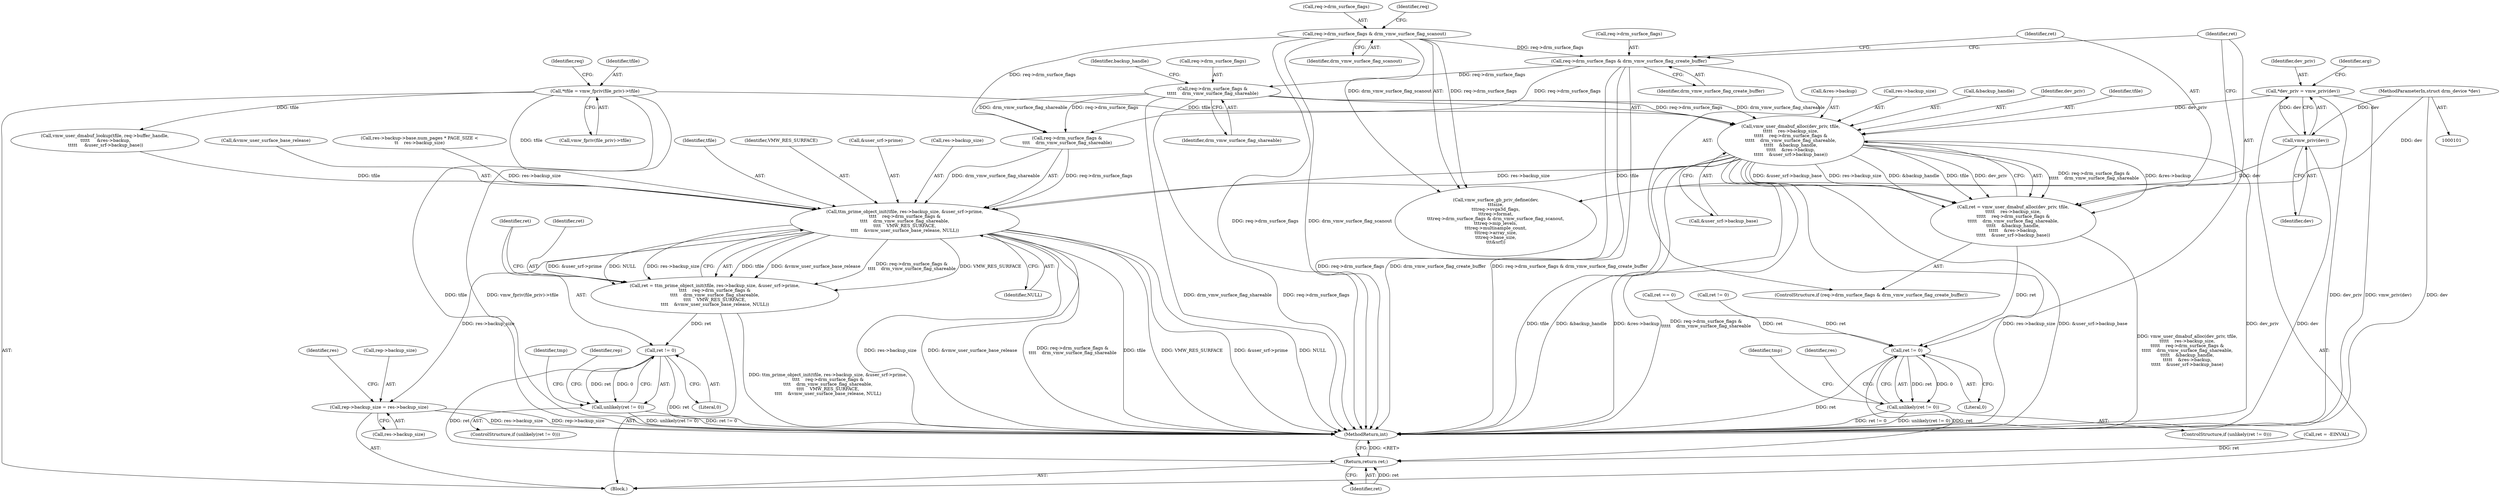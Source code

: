 digraph "0_linux_07678eca2cf9c9a18584e546c2b2a0d0c9a3150c@pointer" {
"1000314" [label="(Call,vmw_user_dmabuf_alloc(dev_priv, tfile,\n\t\t\t\t\t    res->backup_size,\n\t\t\t\t\t    req->drm_surface_flags &\n\t\t\t\t\t    drm_vmw_surface_flag_shareable,\n\t\t\t\t\t    &backup_handle,\n\t\t\t\t\t    &res->backup,\n\t\t\t\t\t    &user_srf->backup_base))"];
"1000107" [label="(Call,*dev_priv = vmw_priv(dev))"];
"1000109" [label="(Call,vmw_priv(dev))"];
"1000102" [label="(MethodParameterIn,struct drm_device *dev)"];
"1000136" [label="(Call,*tfile = vmw_fpriv(file_priv)->tfile)"];
"1000320" [label="(Call,req->drm_surface_flags &\n\t\t\t\t\t    drm_vmw_surface_flag_shareable)"];
"1000307" [label="(Call,req->drm_surface_flags & drm_vmw_surface_flag_create_buffer)"];
"1000192" [label="(Call,req->drm_surface_flags & drm_vmw_surface_flag_scanout)"];
"1000312" [label="(Call,ret = vmw_user_dmabuf_alloc(dev_priv, tfile,\n\t\t\t\t\t    res->backup_size,\n\t\t\t\t\t    req->drm_surface_flags &\n\t\t\t\t\t    drm_vmw_surface_flag_shareable,\n\t\t\t\t\t    &backup_handle,\n\t\t\t\t\t    &res->backup,\n\t\t\t\t\t    &user_srf->backup_base))"];
"1000337" [label="(Call,ret != 0)"];
"1000336" [label="(Call,unlikely(ret != 0))"];
"1000464" [label="(Return,return ret;)"];
"1000351" [label="(Call,ttm_prime_object_init(tfile, res->backup_size, &user_srf->prime,\n\t\t\t\t    req->drm_surface_flags &\n\t\t\t\t    drm_vmw_surface_flag_shareable,\n\t\t\t\t    VMW_RES_SURFACE,\n\t\t\t\t    &vmw_user_surface_base_release, NULL))"];
"1000349" [label="(Call,ret = ttm_prime_object_init(tfile, res->backup_size, &user_srf->prime,\n\t\t\t\t    req->drm_surface_flags &\n\t\t\t\t    drm_vmw_surface_flag_shareable,\n\t\t\t\t    VMW_RES_SURFACE,\n\t\t\t\t    &vmw_user_surface_base_release, NULL))"];
"1000371" [label="(Call,ret != 0)"];
"1000370" [label="(Call,unlikely(ret != 0))"];
"1000395" [label="(Call,rep->backup_size = res->backup_size)"];
"1000306" [label="(ControlStructure,if (req->drm_surface_flags & drm_vmw_surface_flag_create_buffer))"];
"1000193" [label="(Call,req->drm_surface_flags)"];
"1000138" [label="(Call,vmw_fpriv(file_priv)->tfile)"];
"1000346" [label="(Identifier,tmp)"];
"1000110" [label="(Identifier,dev)"];
"1000349" [label="(Call,ret = ttm_prime_object_init(tfile, res->backup_size, &user_srf->prime,\n\t\t\t\t    req->drm_surface_flags &\n\t\t\t\t    drm_vmw_surface_flag_shareable,\n\t\t\t\t    VMW_RES_SURFACE,\n\t\t\t\t    &vmw_user_surface_base_release, NULL))"];
"1000464" [label="(Return,return ret;)"];
"1000343" [label="(Identifier,res)"];
"1000313" [label="(Identifier,ret)"];
"1000276" [label="(Call,ret == 0)"];
"1000360" [label="(Call,req->drm_surface_flags &\n\t\t\t\t    drm_vmw_surface_flag_shareable)"];
"1000148" [label="(Identifier,req)"];
"1000107" [label="(Call,*dev_priv = vmw_priv(dev))"];
"1000183" [label="(Call,vmw_surface_gb_priv_define(dev,\n\t\t\tsize,\n\t\t\treq->svga3d_flags,\n\t\t\treq->format,\n\t\t\treq->drm_surface_flags & drm_vmw_surface_flag_scanout,\n\t\t\treq->mip_levels,\n\t\t\treq->multisample_count,\n\t\t\treq->array_size,\n\t\t\treq->base_size,\n\t\t\t&srf))"];
"1000317" [label="(Call,res->backup_size)"];
"1000372" [label="(Identifier,ret)"];
"1000239" [label="(Call,ret != 0)"];
"1000352" [label="(Identifier,tfile)"];
"1000326" [label="(Identifier,backup_handle)"];
"1000373" [label="(Literal,0)"];
"1000336" [label="(Call,unlikely(ret != 0))"];
"1000335" [label="(ControlStructure,if (unlikely(ret != 0)))"];
"1000399" [label="(Call,res->backup_size)"];
"1000105" [label="(Block,)"];
"1000365" [label="(Identifier,VMW_RES_SURFACE)"];
"1000324" [label="(Identifier,drm_vmw_surface_flag_shareable)"];
"1000196" [label="(Identifier,drm_vmw_surface_flag_scanout)"];
"1000314" [label="(Call,vmw_user_dmabuf_alloc(dev_priv, tfile,\n\t\t\t\t\t    res->backup_size,\n\t\t\t\t\t    req->drm_surface_flags &\n\t\t\t\t\t    drm_vmw_surface_flag_shareable,\n\t\t\t\t\t    &backup_handle,\n\t\t\t\t\t    &res->backup,\n\t\t\t\t\t    &user_srf->backup_base))"];
"1000351" [label="(Call,ttm_prime_object_init(tfile, res->backup_size, &user_srf->prime,\n\t\t\t\t    req->drm_surface_flags &\n\t\t\t\t    drm_vmw_surface_flag_shareable,\n\t\t\t\t    VMW_RES_SURFACE,\n\t\t\t\t    &vmw_user_surface_base_release, NULL))"];
"1000325" [label="(Call,&backup_handle)"];
"1000371" [label="(Call,ret != 0)"];
"1000308" [label="(Call,req->drm_surface_flags)"];
"1000198" [label="(Identifier,req)"];
"1000395" [label="(Call,rep->backup_size = res->backup_size)"];
"1000137" [label="(Identifier,tfile)"];
"1000356" [label="(Call,&user_srf->prime)"];
"1000404" [label="(Identifier,res)"];
"1000261" [label="(Call,vmw_user_dmabuf_lookup(tfile, req->buffer_handle,\n \t\t\t\t\t     &res->backup,\n \t\t\t\t\t     &user_srf->backup_base))"];
"1000465" [label="(Identifier,ret)"];
"1000102" [label="(MethodParameterIn,struct drm_device *dev)"];
"1000353" [label="(Call,res->backup_size)"];
"1000466" [label="(MethodReturn,int)"];
"1000136" [label="(Call,*tfile = vmw_fpriv(file_priv)->tfile)"];
"1000307" [label="(Call,req->drm_surface_flags & drm_vmw_surface_flag_create_buffer)"];
"1000337" [label="(Call,ret != 0)"];
"1000369" [label="(ControlStructure,if (unlikely(ret != 0)))"];
"1000312" [label="(Call,ret = vmw_user_dmabuf_alloc(dev_priv, tfile,\n\t\t\t\t\t    res->backup_size,\n\t\t\t\t\t    req->drm_surface_flags &\n\t\t\t\t\t    drm_vmw_surface_flag_shareable,\n\t\t\t\t\t    &backup_handle,\n\t\t\t\t\t    &res->backup,\n\t\t\t\t\t    &user_srf->backup_base))"];
"1000311" [label="(Identifier,drm_vmw_surface_flag_create_buffer)"];
"1000315" [label="(Identifier,dev_priv)"];
"1000321" [label="(Call,req->drm_surface_flags)"];
"1000370" [label="(Call,unlikely(ret != 0))"];
"1000117" [label="(Identifier,arg)"];
"1000384" [label="(Identifier,rep)"];
"1000338" [label="(Identifier,ret)"];
"1000109" [label="(Call,vmw_priv(dev))"];
"1000377" [label="(Identifier,tmp)"];
"1000108" [label="(Identifier,dev_priv)"];
"1000320" [label="(Call,req->drm_surface_flags &\n\t\t\t\t\t    drm_vmw_surface_flag_shareable)"];
"1000368" [label="(Identifier,NULL)"];
"1000350" [label="(Identifier,ret)"];
"1000316" [label="(Identifier,tfile)"];
"1000366" [label="(Call,&vmw_user_surface_base_release)"];
"1000396" [label="(Call,rep->backup_size)"];
"1000339" [label="(Literal,0)"];
"1000331" [label="(Call,&user_srf->backup_base)"];
"1000327" [label="(Call,&res->backup)"];
"1000300" [label="(Call,ret = -EINVAL)"];
"1000192" [label="(Call,req->drm_surface_flags & drm_vmw_surface_flag_scanout)"];
"1000279" [label="(Call,res->backup->base.num_pages * PAGE_SIZE <\n\t\t    res->backup_size)"];
"1000314" -> "1000312"  [label="AST: "];
"1000314" -> "1000331"  [label="CFG: "];
"1000315" -> "1000314"  [label="AST: "];
"1000316" -> "1000314"  [label="AST: "];
"1000317" -> "1000314"  [label="AST: "];
"1000320" -> "1000314"  [label="AST: "];
"1000325" -> "1000314"  [label="AST: "];
"1000327" -> "1000314"  [label="AST: "];
"1000331" -> "1000314"  [label="AST: "];
"1000312" -> "1000314"  [label="CFG: "];
"1000314" -> "1000466"  [label="DDG: &user_srf->backup_base"];
"1000314" -> "1000466"  [label="DDG: dev_priv"];
"1000314" -> "1000466"  [label="DDG: tfile"];
"1000314" -> "1000466"  [label="DDG: &backup_handle"];
"1000314" -> "1000466"  [label="DDG: &res->backup"];
"1000314" -> "1000466"  [label="DDG: req->drm_surface_flags &\n\t\t\t\t\t    drm_vmw_surface_flag_shareable"];
"1000314" -> "1000466"  [label="DDG: res->backup_size"];
"1000314" -> "1000312"  [label="DDG: req->drm_surface_flags &\n\t\t\t\t\t    drm_vmw_surface_flag_shareable"];
"1000314" -> "1000312"  [label="DDG: &res->backup"];
"1000314" -> "1000312"  [label="DDG: &user_srf->backup_base"];
"1000314" -> "1000312"  [label="DDG: res->backup_size"];
"1000314" -> "1000312"  [label="DDG: &backup_handle"];
"1000314" -> "1000312"  [label="DDG: tfile"];
"1000314" -> "1000312"  [label="DDG: dev_priv"];
"1000107" -> "1000314"  [label="DDG: dev_priv"];
"1000136" -> "1000314"  [label="DDG: tfile"];
"1000320" -> "1000314"  [label="DDG: req->drm_surface_flags"];
"1000320" -> "1000314"  [label="DDG: drm_vmw_surface_flag_shareable"];
"1000314" -> "1000351"  [label="DDG: tfile"];
"1000314" -> "1000351"  [label="DDG: res->backup_size"];
"1000107" -> "1000105"  [label="AST: "];
"1000107" -> "1000109"  [label="CFG: "];
"1000108" -> "1000107"  [label="AST: "];
"1000109" -> "1000107"  [label="AST: "];
"1000117" -> "1000107"  [label="CFG: "];
"1000107" -> "1000466"  [label="DDG: dev_priv"];
"1000107" -> "1000466"  [label="DDG: vmw_priv(dev)"];
"1000109" -> "1000107"  [label="DDG: dev"];
"1000109" -> "1000110"  [label="CFG: "];
"1000110" -> "1000109"  [label="AST: "];
"1000109" -> "1000466"  [label="DDG: dev"];
"1000102" -> "1000109"  [label="DDG: dev"];
"1000109" -> "1000183"  [label="DDG: dev"];
"1000102" -> "1000101"  [label="AST: "];
"1000102" -> "1000466"  [label="DDG: dev"];
"1000102" -> "1000183"  [label="DDG: dev"];
"1000136" -> "1000105"  [label="AST: "];
"1000136" -> "1000138"  [label="CFG: "];
"1000137" -> "1000136"  [label="AST: "];
"1000138" -> "1000136"  [label="AST: "];
"1000148" -> "1000136"  [label="CFG: "];
"1000136" -> "1000466"  [label="DDG: vmw_fpriv(file_priv)->tfile"];
"1000136" -> "1000466"  [label="DDG: tfile"];
"1000136" -> "1000261"  [label="DDG: tfile"];
"1000136" -> "1000351"  [label="DDG: tfile"];
"1000320" -> "1000324"  [label="CFG: "];
"1000321" -> "1000320"  [label="AST: "];
"1000324" -> "1000320"  [label="AST: "];
"1000326" -> "1000320"  [label="CFG: "];
"1000320" -> "1000466"  [label="DDG: drm_vmw_surface_flag_shareable"];
"1000320" -> "1000466"  [label="DDG: req->drm_surface_flags"];
"1000307" -> "1000320"  [label="DDG: req->drm_surface_flags"];
"1000320" -> "1000360"  [label="DDG: req->drm_surface_flags"];
"1000320" -> "1000360"  [label="DDG: drm_vmw_surface_flag_shareable"];
"1000307" -> "1000306"  [label="AST: "];
"1000307" -> "1000311"  [label="CFG: "];
"1000308" -> "1000307"  [label="AST: "];
"1000311" -> "1000307"  [label="AST: "];
"1000313" -> "1000307"  [label="CFG: "];
"1000338" -> "1000307"  [label="CFG: "];
"1000307" -> "1000466"  [label="DDG: drm_vmw_surface_flag_create_buffer"];
"1000307" -> "1000466"  [label="DDG: req->drm_surface_flags & drm_vmw_surface_flag_create_buffer"];
"1000307" -> "1000466"  [label="DDG: req->drm_surface_flags"];
"1000192" -> "1000307"  [label="DDG: req->drm_surface_flags"];
"1000307" -> "1000360"  [label="DDG: req->drm_surface_flags"];
"1000192" -> "1000183"  [label="AST: "];
"1000192" -> "1000196"  [label="CFG: "];
"1000193" -> "1000192"  [label="AST: "];
"1000196" -> "1000192"  [label="AST: "];
"1000198" -> "1000192"  [label="CFG: "];
"1000192" -> "1000466"  [label="DDG: req->drm_surface_flags"];
"1000192" -> "1000466"  [label="DDG: drm_vmw_surface_flag_scanout"];
"1000192" -> "1000183"  [label="DDG: req->drm_surface_flags"];
"1000192" -> "1000183"  [label="DDG: drm_vmw_surface_flag_scanout"];
"1000192" -> "1000360"  [label="DDG: req->drm_surface_flags"];
"1000312" -> "1000306"  [label="AST: "];
"1000313" -> "1000312"  [label="AST: "];
"1000338" -> "1000312"  [label="CFG: "];
"1000312" -> "1000466"  [label="DDG: vmw_user_dmabuf_alloc(dev_priv, tfile,\n\t\t\t\t\t    res->backup_size,\n\t\t\t\t\t    req->drm_surface_flags &\n\t\t\t\t\t    drm_vmw_surface_flag_shareable,\n\t\t\t\t\t    &backup_handle,\n\t\t\t\t\t    &res->backup,\n\t\t\t\t\t    &user_srf->backup_base)"];
"1000312" -> "1000337"  [label="DDG: ret"];
"1000337" -> "1000336"  [label="AST: "];
"1000337" -> "1000339"  [label="CFG: "];
"1000338" -> "1000337"  [label="AST: "];
"1000339" -> "1000337"  [label="AST: "];
"1000336" -> "1000337"  [label="CFG: "];
"1000337" -> "1000466"  [label="DDG: ret"];
"1000337" -> "1000336"  [label="DDG: ret"];
"1000337" -> "1000336"  [label="DDG: 0"];
"1000276" -> "1000337"  [label="DDG: ret"];
"1000239" -> "1000337"  [label="DDG: ret"];
"1000337" -> "1000464"  [label="DDG: ret"];
"1000336" -> "1000335"  [label="AST: "];
"1000343" -> "1000336"  [label="CFG: "];
"1000346" -> "1000336"  [label="CFG: "];
"1000336" -> "1000466"  [label="DDG: unlikely(ret != 0)"];
"1000336" -> "1000466"  [label="DDG: ret != 0"];
"1000464" -> "1000105"  [label="AST: "];
"1000464" -> "1000465"  [label="CFG: "];
"1000465" -> "1000464"  [label="AST: "];
"1000466" -> "1000464"  [label="CFG: "];
"1000464" -> "1000466"  [label="DDG: <RET>"];
"1000465" -> "1000464"  [label="DDG: ret"];
"1000300" -> "1000464"  [label="DDG: ret"];
"1000371" -> "1000464"  [label="DDG: ret"];
"1000351" -> "1000349"  [label="AST: "];
"1000351" -> "1000368"  [label="CFG: "];
"1000352" -> "1000351"  [label="AST: "];
"1000353" -> "1000351"  [label="AST: "];
"1000356" -> "1000351"  [label="AST: "];
"1000360" -> "1000351"  [label="AST: "];
"1000365" -> "1000351"  [label="AST: "];
"1000366" -> "1000351"  [label="AST: "];
"1000368" -> "1000351"  [label="AST: "];
"1000349" -> "1000351"  [label="CFG: "];
"1000351" -> "1000466"  [label="DDG: VMW_RES_SURFACE"];
"1000351" -> "1000466"  [label="DDG: &user_srf->prime"];
"1000351" -> "1000466"  [label="DDG: NULL"];
"1000351" -> "1000466"  [label="DDG: res->backup_size"];
"1000351" -> "1000466"  [label="DDG: &vmw_user_surface_base_release"];
"1000351" -> "1000466"  [label="DDG: req->drm_surface_flags &\n\t\t\t\t    drm_vmw_surface_flag_shareable"];
"1000351" -> "1000466"  [label="DDG: tfile"];
"1000351" -> "1000349"  [label="DDG: tfile"];
"1000351" -> "1000349"  [label="DDG: &vmw_user_surface_base_release"];
"1000351" -> "1000349"  [label="DDG: req->drm_surface_flags &\n\t\t\t\t    drm_vmw_surface_flag_shareable"];
"1000351" -> "1000349"  [label="DDG: VMW_RES_SURFACE"];
"1000351" -> "1000349"  [label="DDG: &user_srf->prime"];
"1000351" -> "1000349"  [label="DDG: NULL"];
"1000351" -> "1000349"  [label="DDG: res->backup_size"];
"1000261" -> "1000351"  [label="DDG: tfile"];
"1000279" -> "1000351"  [label="DDG: res->backup_size"];
"1000360" -> "1000351"  [label="DDG: req->drm_surface_flags"];
"1000360" -> "1000351"  [label="DDG: drm_vmw_surface_flag_shareable"];
"1000351" -> "1000395"  [label="DDG: res->backup_size"];
"1000349" -> "1000105"  [label="AST: "];
"1000350" -> "1000349"  [label="AST: "];
"1000372" -> "1000349"  [label="CFG: "];
"1000349" -> "1000466"  [label="DDG: ttm_prime_object_init(tfile, res->backup_size, &user_srf->prime,\n\t\t\t\t    req->drm_surface_flags &\n\t\t\t\t    drm_vmw_surface_flag_shareable,\n\t\t\t\t    VMW_RES_SURFACE,\n\t\t\t\t    &vmw_user_surface_base_release, NULL)"];
"1000349" -> "1000371"  [label="DDG: ret"];
"1000371" -> "1000370"  [label="AST: "];
"1000371" -> "1000373"  [label="CFG: "];
"1000372" -> "1000371"  [label="AST: "];
"1000373" -> "1000371"  [label="AST: "];
"1000370" -> "1000371"  [label="CFG: "];
"1000371" -> "1000466"  [label="DDG: ret"];
"1000371" -> "1000370"  [label="DDG: ret"];
"1000371" -> "1000370"  [label="DDG: 0"];
"1000370" -> "1000369"  [label="AST: "];
"1000377" -> "1000370"  [label="CFG: "];
"1000384" -> "1000370"  [label="CFG: "];
"1000370" -> "1000466"  [label="DDG: unlikely(ret != 0)"];
"1000370" -> "1000466"  [label="DDG: ret != 0"];
"1000395" -> "1000105"  [label="AST: "];
"1000395" -> "1000399"  [label="CFG: "];
"1000396" -> "1000395"  [label="AST: "];
"1000399" -> "1000395"  [label="AST: "];
"1000404" -> "1000395"  [label="CFG: "];
"1000395" -> "1000466"  [label="DDG: rep->backup_size"];
"1000395" -> "1000466"  [label="DDG: res->backup_size"];
}

